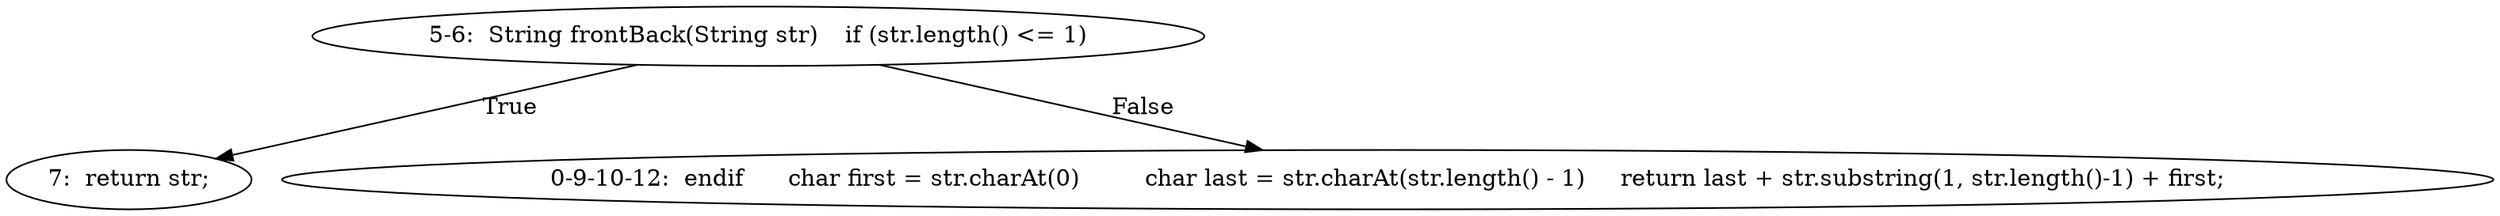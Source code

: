 digraph result_test { 
// graph-vertices
  a1  [label="5-6:  String frontBack(String str)	if (str.length() <= 1)"]; 
  2  [label="7:  return str;"]; 
  a4  [label="0-9-10-12:  endif	char first = str.charAt(0)	char last = str.charAt(str.length() - 1)	return last + str.substring(1, str.length()-1) + first;"]; 
// graph-edges
  a1 -> 2  [label="True"]; 
  a1 -> a4  [label="False"]; 
}
